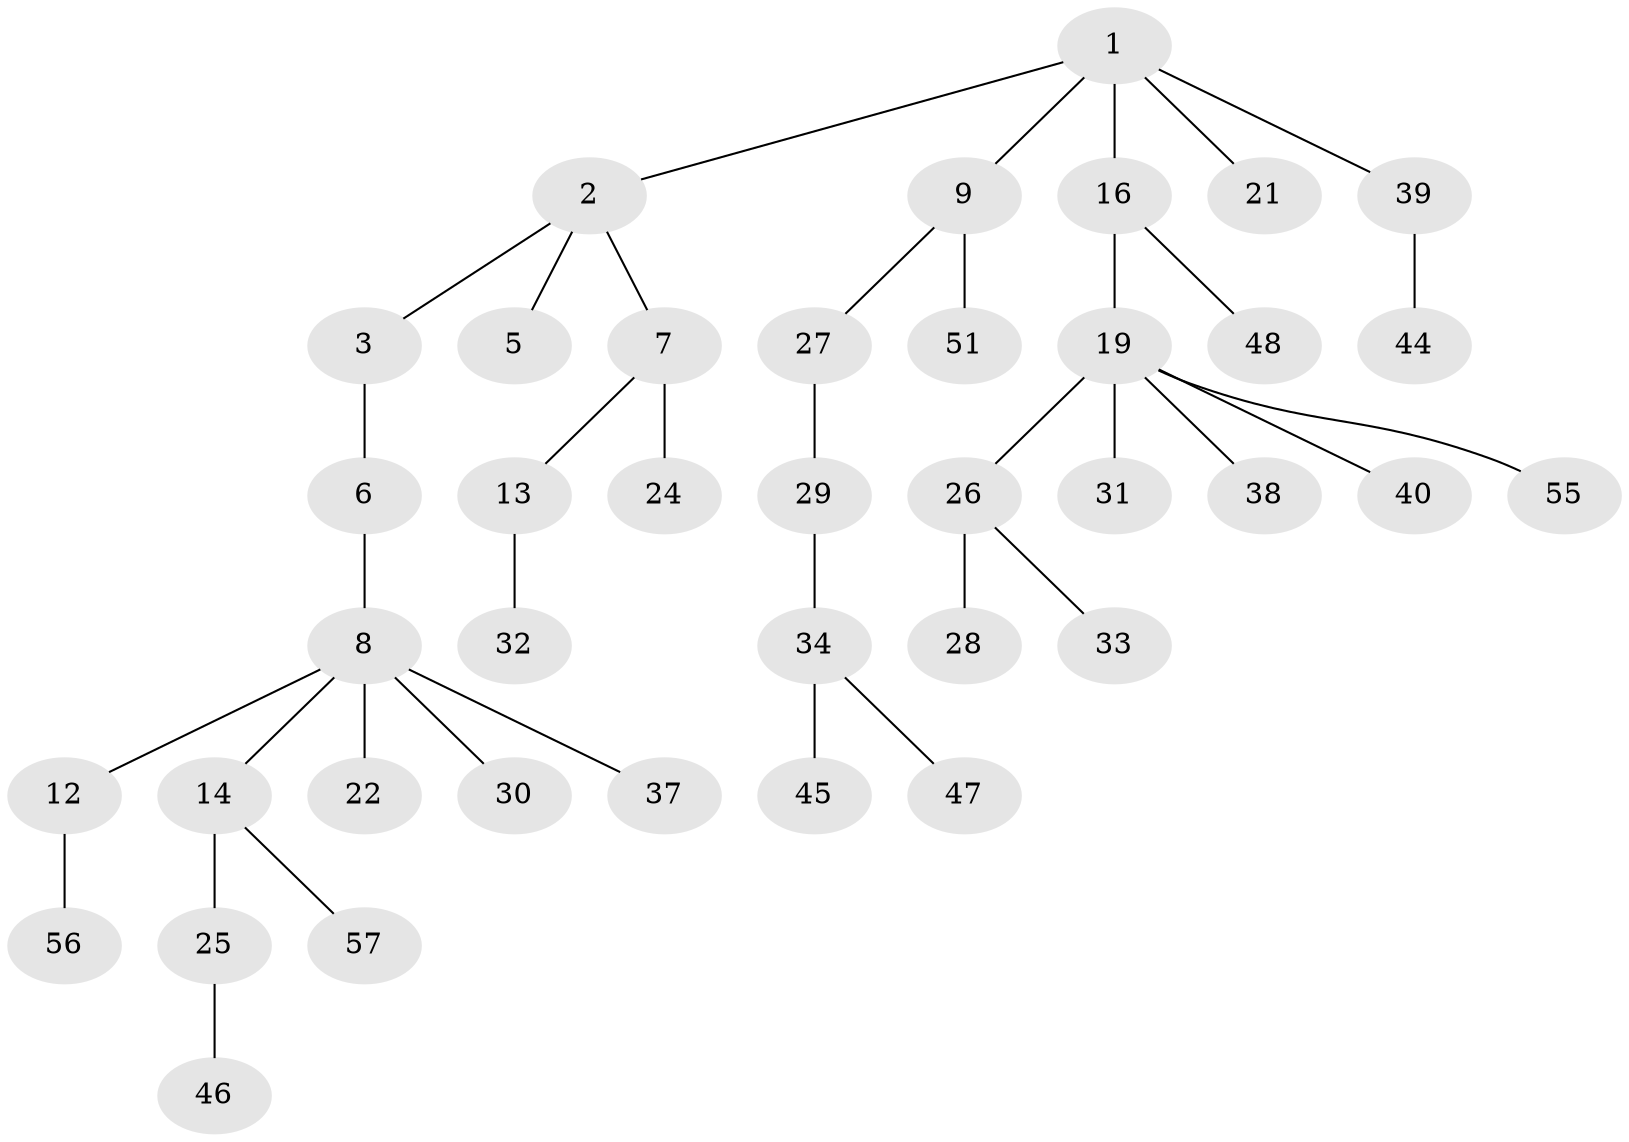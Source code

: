 // Generated by graph-tools (version 1.1) at 2025/52/02/27/25 19:52:12]
// undirected, 39 vertices, 38 edges
graph export_dot {
graph [start="1"]
  node [color=gray90,style=filled];
  1 [super="+4"];
  2;
  3 [super="+11"];
  5;
  6 [super="+10"];
  7 [super="+20"];
  8 [super="+17"];
  9 [super="+18"];
  12 [super="+49"];
  13 [super="+41"];
  14 [super="+15"];
  16 [super="+36"];
  19 [super="+23"];
  21 [super="+42"];
  22;
  24;
  25;
  26;
  27;
  28;
  29;
  30 [super="+35"];
  31;
  32;
  33;
  34 [super="+53"];
  37;
  38 [super="+43"];
  39 [super="+52"];
  40;
  44;
  45;
  46;
  47 [super="+50"];
  48;
  51 [super="+54"];
  55;
  56;
  57;
  1 -- 2;
  1 -- 21;
  1 -- 16;
  1 -- 9;
  1 -- 39;
  2 -- 3;
  2 -- 5;
  2 -- 7;
  3 -- 6;
  6 -- 8;
  7 -- 13;
  7 -- 24;
  8 -- 12;
  8 -- 14;
  8 -- 22;
  8 -- 37;
  8 -- 30;
  9 -- 27;
  9 -- 51;
  12 -- 56;
  13 -- 32;
  14 -- 25;
  14 -- 57;
  16 -- 19;
  16 -- 48;
  19 -- 38;
  19 -- 55;
  19 -- 40;
  19 -- 26;
  19 -- 31;
  25 -- 46;
  26 -- 28;
  26 -- 33;
  27 -- 29;
  29 -- 34;
  34 -- 45;
  34 -- 47;
  39 -- 44;
}
